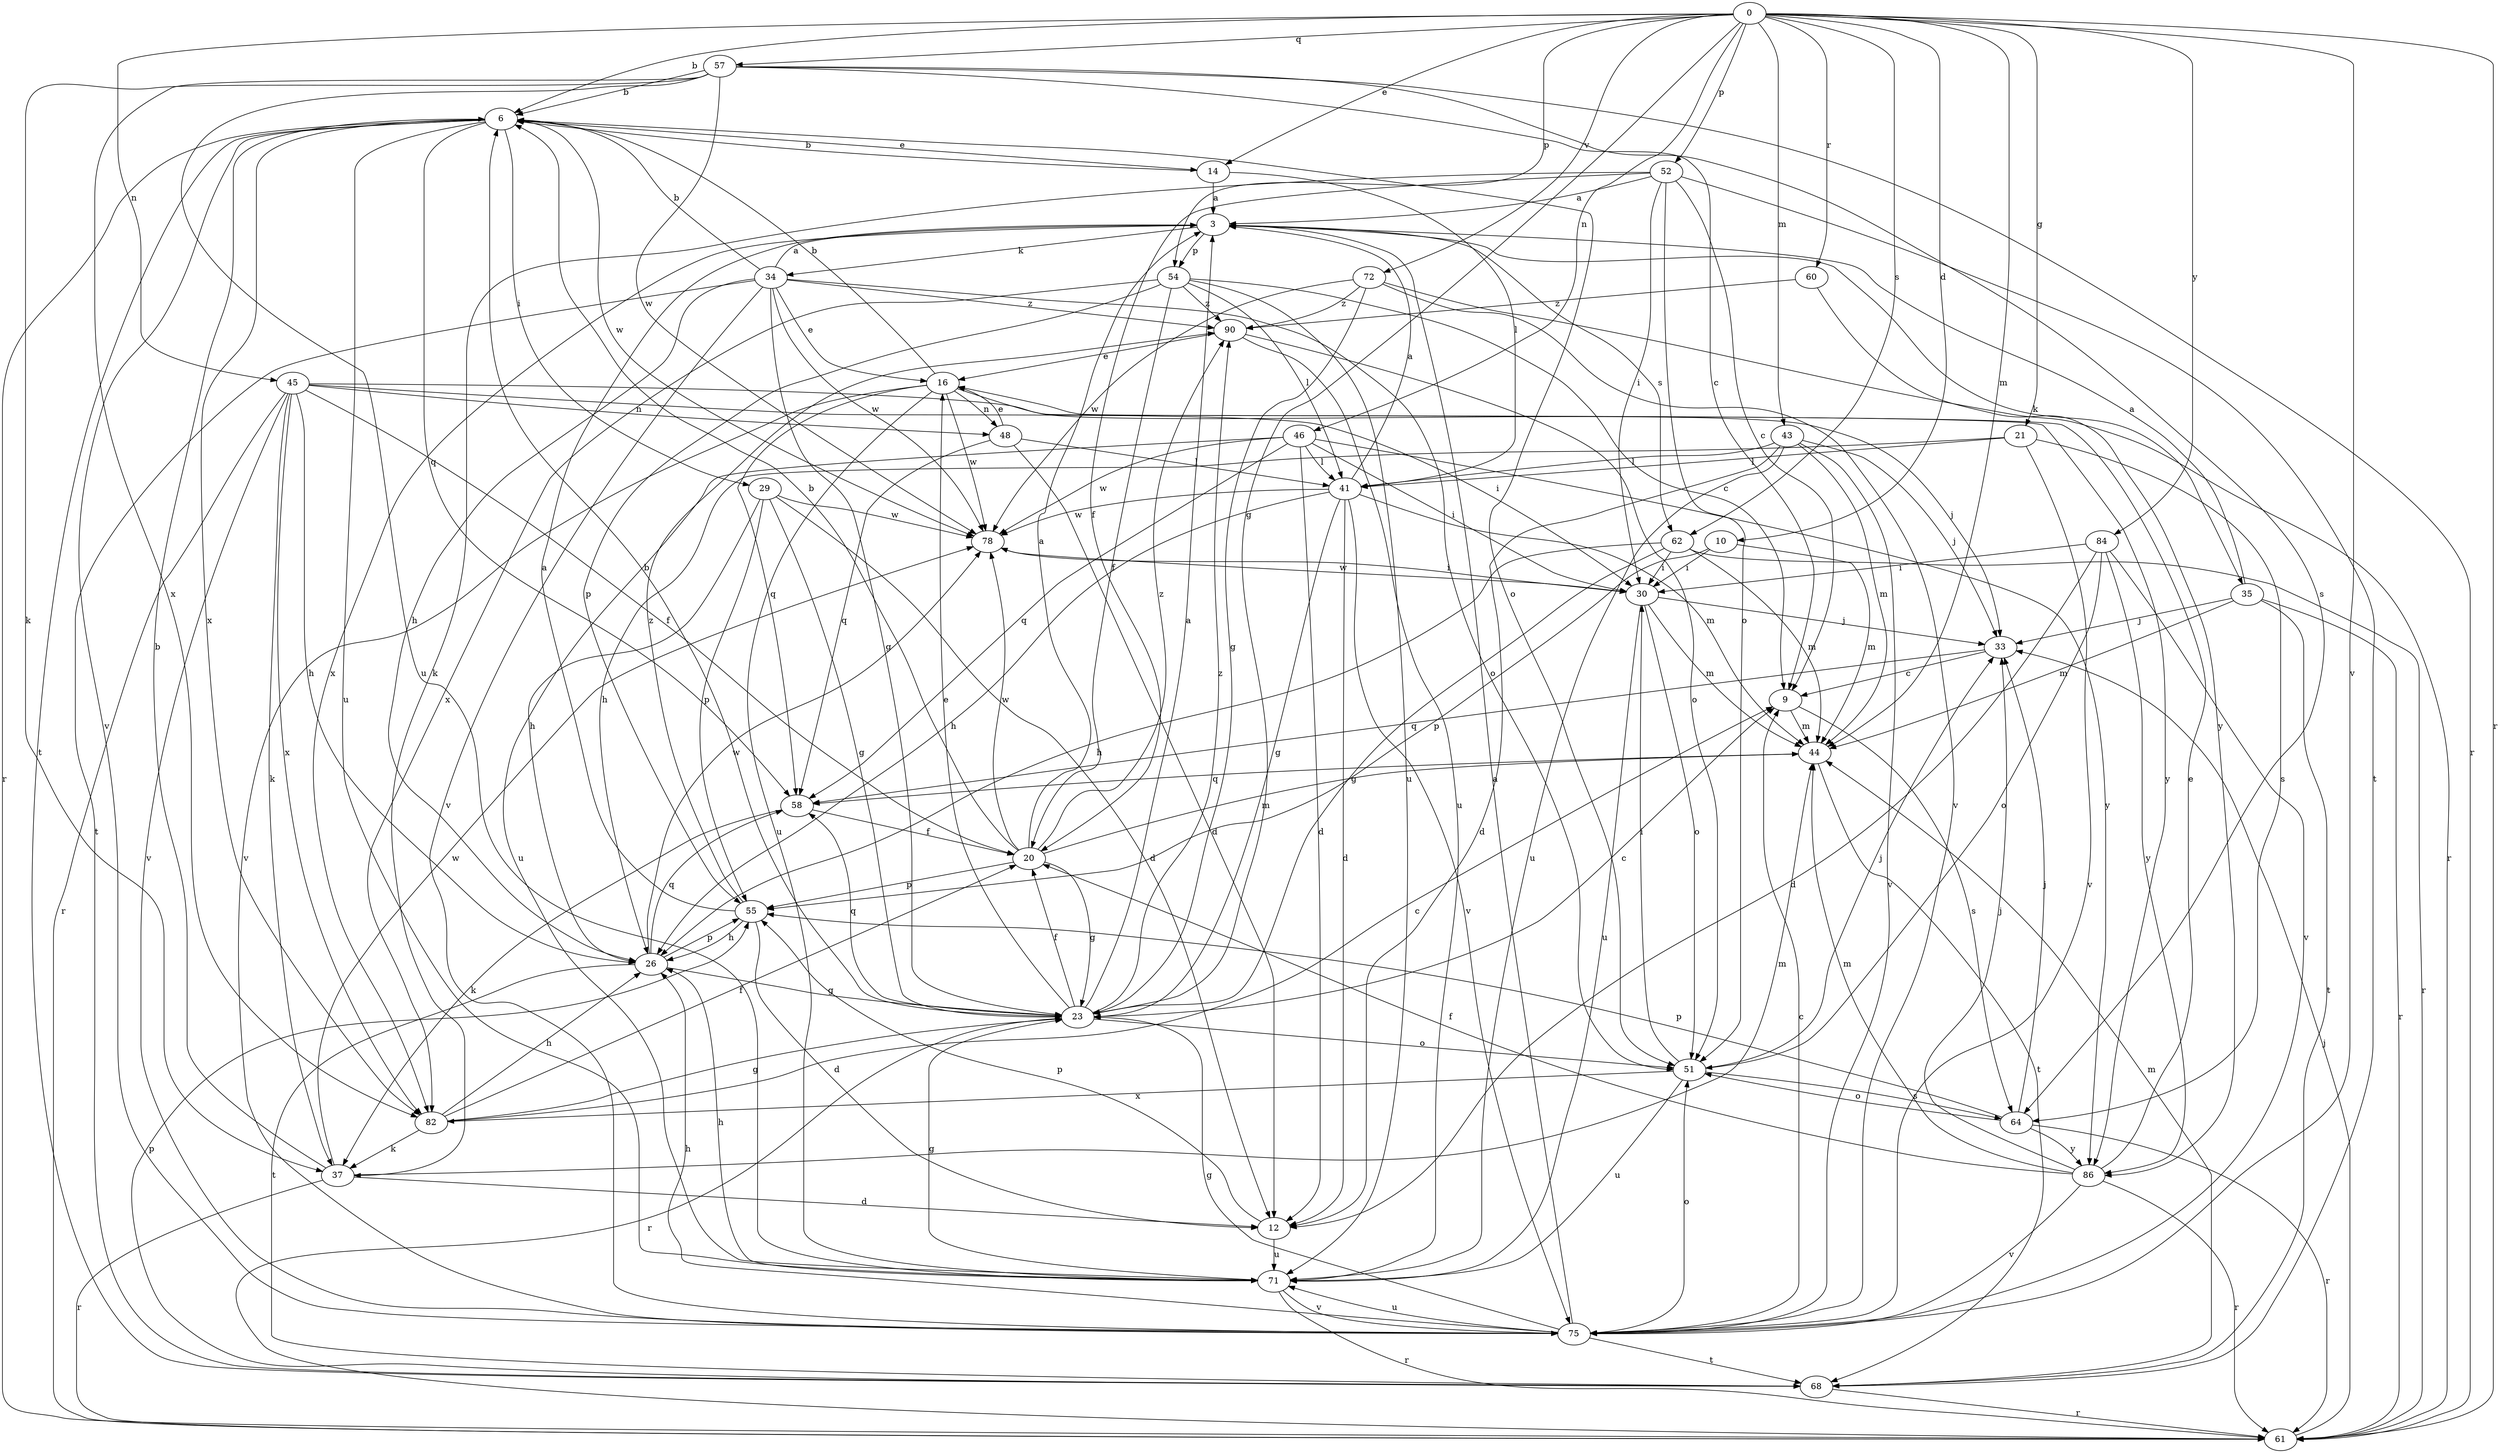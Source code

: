 strict digraph  {
0;
3;
6;
9;
10;
12;
14;
16;
20;
21;
23;
26;
29;
30;
33;
34;
35;
37;
41;
43;
44;
45;
46;
48;
51;
52;
54;
55;
57;
58;
60;
61;
62;
64;
68;
71;
72;
75;
78;
82;
84;
86;
90;
0 -> 6  [label=b];
0 -> 10  [label=d];
0 -> 14  [label=e];
0 -> 21  [label=g];
0 -> 23  [label=g];
0 -> 43  [label=m];
0 -> 44  [label=m];
0 -> 45  [label=n];
0 -> 46  [label=n];
0 -> 52  [label=p];
0 -> 54  [label=p];
0 -> 57  [label=q];
0 -> 60  [label=r];
0 -> 61  [label=r];
0 -> 62  [label=s];
0 -> 72  [label=v];
0 -> 75  [label=v];
0 -> 84  [label=y];
3 -> 34  [label=k];
3 -> 35  [label=k];
3 -> 54  [label=p];
3 -> 62  [label=s];
3 -> 82  [label=x];
6 -> 14  [label=e];
6 -> 29  [label=i];
6 -> 51  [label=o];
6 -> 58  [label=q];
6 -> 61  [label=r];
6 -> 68  [label=t];
6 -> 71  [label=u];
6 -> 75  [label=v];
6 -> 78  [label=w];
6 -> 82  [label=x];
9 -> 44  [label=m];
9 -> 64  [label=s];
10 -> 30  [label=i];
10 -> 44  [label=m];
10 -> 55  [label=p];
12 -> 55  [label=p];
12 -> 71  [label=u];
14 -> 3  [label=a];
14 -> 6  [label=b];
14 -> 41  [label=l];
16 -> 6  [label=b];
16 -> 33  [label=j];
16 -> 48  [label=n];
16 -> 58  [label=q];
16 -> 71  [label=u];
16 -> 75  [label=v];
16 -> 78  [label=w];
20 -> 3  [label=a];
20 -> 6  [label=b];
20 -> 23  [label=g];
20 -> 44  [label=m];
20 -> 55  [label=p];
20 -> 78  [label=w];
20 -> 90  [label=z];
21 -> 26  [label=h];
21 -> 41  [label=l];
21 -> 64  [label=s];
21 -> 75  [label=v];
23 -> 3  [label=a];
23 -> 6  [label=b];
23 -> 9  [label=c];
23 -> 16  [label=e];
23 -> 20  [label=f];
23 -> 51  [label=o];
23 -> 58  [label=q];
23 -> 61  [label=r];
23 -> 90  [label=z];
26 -> 23  [label=g];
26 -> 55  [label=p];
26 -> 58  [label=q];
26 -> 68  [label=t];
26 -> 78  [label=w];
29 -> 12  [label=d];
29 -> 23  [label=g];
29 -> 26  [label=h];
29 -> 55  [label=p];
29 -> 78  [label=w];
30 -> 33  [label=j];
30 -> 44  [label=m];
30 -> 51  [label=o];
30 -> 71  [label=u];
30 -> 78  [label=w];
33 -> 9  [label=c];
33 -> 58  [label=q];
34 -> 3  [label=a];
34 -> 6  [label=b];
34 -> 16  [label=e];
34 -> 23  [label=g];
34 -> 26  [label=h];
34 -> 51  [label=o];
34 -> 68  [label=t];
34 -> 75  [label=v];
34 -> 78  [label=w];
34 -> 90  [label=z];
35 -> 3  [label=a];
35 -> 33  [label=j];
35 -> 44  [label=m];
35 -> 61  [label=r];
35 -> 68  [label=t];
37 -> 6  [label=b];
37 -> 12  [label=d];
37 -> 44  [label=m];
37 -> 61  [label=r];
37 -> 78  [label=w];
41 -> 3  [label=a];
41 -> 12  [label=d];
41 -> 23  [label=g];
41 -> 26  [label=h];
41 -> 44  [label=m];
41 -> 75  [label=v];
41 -> 78  [label=w];
43 -> 12  [label=d];
43 -> 33  [label=j];
43 -> 41  [label=l];
43 -> 44  [label=m];
43 -> 71  [label=u];
43 -> 75  [label=v];
44 -> 58  [label=q];
44 -> 68  [label=t];
45 -> 20  [label=f];
45 -> 26  [label=h];
45 -> 30  [label=i];
45 -> 37  [label=k];
45 -> 48  [label=n];
45 -> 61  [label=r];
45 -> 75  [label=v];
45 -> 82  [label=x];
45 -> 86  [label=y];
46 -> 12  [label=d];
46 -> 30  [label=i];
46 -> 41  [label=l];
46 -> 58  [label=q];
46 -> 71  [label=u];
46 -> 78  [label=w];
46 -> 86  [label=y];
48 -> 12  [label=d];
48 -> 16  [label=e];
48 -> 41  [label=l];
48 -> 58  [label=q];
51 -> 30  [label=i];
51 -> 33  [label=j];
51 -> 64  [label=s];
51 -> 71  [label=u];
51 -> 82  [label=x];
52 -> 3  [label=a];
52 -> 9  [label=c];
52 -> 20  [label=f];
52 -> 30  [label=i];
52 -> 37  [label=k];
52 -> 51  [label=o];
52 -> 68  [label=t];
54 -> 9  [label=c];
54 -> 20  [label=f];
54 -> 41  [label=l];
54 -> 55  [label=p];
54 -> 71  [label=u];
54 -> 82  [label=x];
54 -> 90  [label=z];
55 -> 3  [label=a];
55 -> 12  [label=d];
55 -> 26  [label=h];
55 -> 90  [label=z];
57 -> 6  [label=b];
57 -> 9  [label=c];
57 -> 37  [label=k];
57 -> 61  [label=r];
57 -> 64  [label=s];
57 -> 71  [label=u];
57 -> 78  [label=w];
57 -> 82  [label=x];
58 -> 20  [label=f];
58 -> 37  [label=k];
60 -> 86  [label=y];
60 -> 90  [label=z];
61 -> 33  [label=j];
62 -> 23  [label=g];
62 -> 26  [label=h];
62 -> 30  [label=i];
62 -> 44  [label=m];
62 -> 61  [label=r];
64 -> 33  [label=j];
64 -> 51  [label=o];
64 -> 55  [label=p];
64 -> 61  [label=r];
64 -> 86  [label=y];
68 -> 44  [label=m];
68 -> 55  [label=p];
68 -> 61  [label=r];
71 -> 23  [label=g];
71 -> 26  [label=h];
71 -> 61  [label=r];
71 -> 75  [label=v];
72 -> 23  [label=g];
72 -> 61  [label=r];
72 -> 75  [label=v];
72 -> 78  [label=w];
72 -> 90  [label=z];
75 -> 3  [label=a];
75 -> 9  [label=c];
75 -> 23  [label=g];
75 -> 26  [label=h];
75 -> 51  [label=o];
75 -> 68  [label=t];
75 -> 71  [label=u];
78 -> 30  [label=i];
82 -> 9  [label=c];
82 -> 20  [label=f];
82 -> 23  [label=g];
82 -> 26  [label=h];
82 -> 37  [label=k];
84 -> 12  [label=d];
84 -> 30  [label=i];
84 -> 51  [label=o];
84 -> 75  [label=v];
84 -> 86  [label=y];
86 -> 16  [label=e];
86 -> 20  [label=f];
86 -> 33  [label=j];
86 -> 44  [label=m];
86 -> 61  [label=r];
86 -> 75  [label=v];
90 -> 16  [label=e];
90 -> 51  [label=o];
90 -> 71  [label=u];
}

